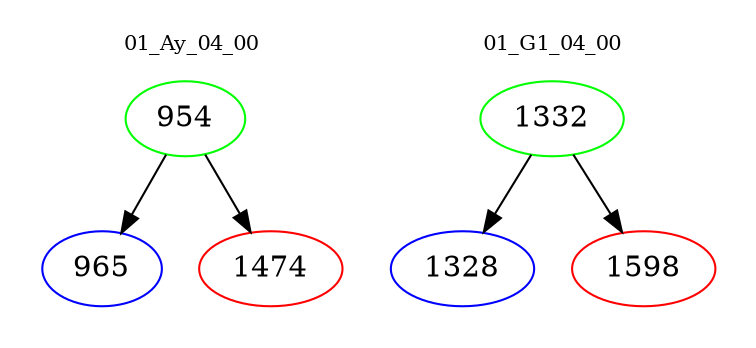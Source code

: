 digraph{
subgraph cluster_0 {
color = white
label = "01_Ay_04_00";
fontsize=10;
T0_954 [label="954", color="green"]
T0_954 -> T0_965 [color="black"]
T0_965 [label="965", color="blue"]
T0_954 -> T0_1474 [color="black"]
T0_1474 [label="1474", color="red"]
}
subgraph cluster_1 {
color = white
label = "01_G1_04_00";
fontsize=10;
T1_1332 [label="1332", color="green"]
T1_1332 -> T1_1328 [color="black"]
T1_1328 [label="1328", color="blue"]
T1_1332 -> T1_1598 [color="black"]
T1_1598 [label="1598", color="red"]
}
}
